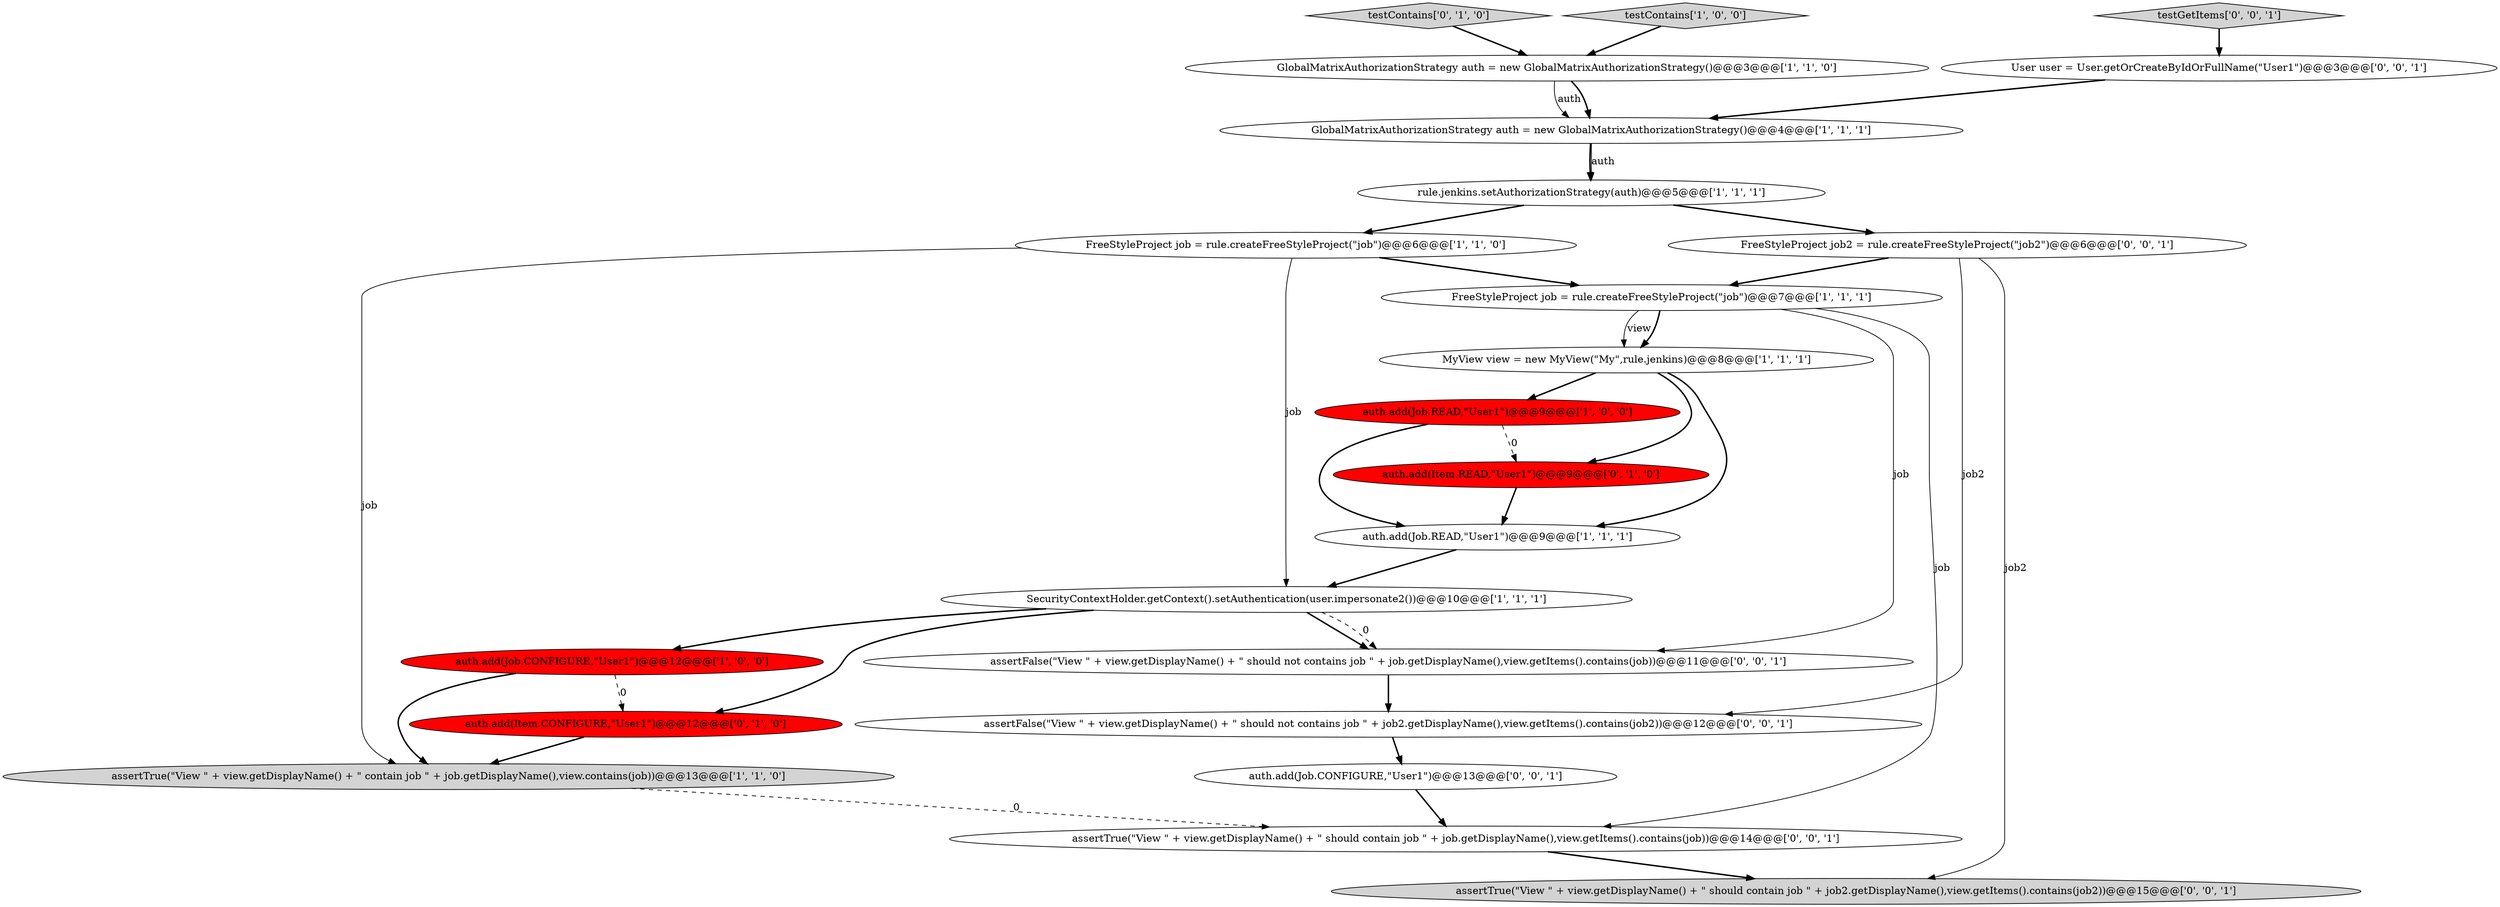 digraph {
20 [style = filled, label = "assertFalse(\"View \" + view.getDisplayName() + \" should not contains job \" + job.getDisplayName(),view.getItems().contains(job))@@@11@@@['0', '0', '1']", fillcolor = white, shape = ellipse image = "AAA0AAABBB3BBB"];
5 [style = filled, label = "assertTrue(\"View \" + view.getDisplayName() + \" contain job \" + job.getDisplayName(),view.contains(job))@@@13@@@['1', '1', '0']", fillcolor = lightgray, shape = ellipse image = "AAA0AAABBB1BBB"];
1 [style = filled, label = "auth.add(Job.READ,\"User1\")@@@9@@@['1', '0', '0']", fillcolor = red, shape = ellipse image = "AAA1AAABBB1BBB"];
2 [style = filled, label = "auth.add(Job.CONFIGURE,\"User1\")@@@12@@@['1', '0', '0']", fillcolor = red, shape = ellipse image = "AAA1AAABBB1BBB"];
9 [style = filled, label = "rule.jenkins.setAuthorizationStrategy(auth)@@@5@@@['1', '1', '1']", fillcolor = white, shape = ellipse image = "AAA0AAABBB1BBB"];
17 [style = filled, label = "auth.add(Job.CONFIGURE,\"User1\")@@@13@@@['0', '0', '1']", fillcolor = white, shape = ellipse image = "AAA0AAABBB3BBB"];
8 [style = filled, label = "GlobalMatrixAuthorizationStrategy auth = new GlobalMatrixAuthorizationStrategy()@@@3@@@['1', '1', '0']", fillcolor = white, shape = ellipse image = "AAA0AAABBB1BBB"];
12 [style = filled, label = "testContains['0', '1', '0']", fillcolor = lightgray, shape = diamond image = "AAA0AAABBB2BBB"];
19 [style = filled, label = "assertTrue(\"View \" + view.getDisplayName() + \" should contain job \" + job.getDisplayName(),view.getItems().contains(job))@@@14@@@['0', '0', '1']", fillcolor = white, shape = ellipse image = "AAA0AAABBB3BBB"];
7 [style = filled, label = "FreeStyleProject job = rule.createFreeStyleProject(\"job\")@@@6@@@['1', '1', '0']", fillcolor = white, shape = ellipse image = "AAA0AAABBB1BBB"];
15 [style = filled, label = "testGetItems['0', '0', '1']", fillcolor = lightgray, shape = diamond image = "AAA0AAABBB3BBB"];
0 [style = filled, label = "GlobalMatrixAuthorizationStrategy auth = new GlobalMatrixAuthorizationStrategy()@@@4@@@['1', '1', '1']", fillcolor = white, shape = ellipse image = "AAA0AAABBB1BBB"];
14 [style = filled, label = "auth.add(Item.CONFIGURE,\"User1\")@@@12@@@['0', '1', '0']", fillcolor = red, shape = ellipse image = "AAA1AAABBB2BBB"];
21 [style = filled, label = "assertFalse(\"View \" + view.getDisplayName() + \" should not contains job \" + job2.getDisplayName(),view.getItems().contains(job2))@@@12@@@['0', '0', '1']", fillcolor = white, shape = ellipse image = "AAA0AAABBB3BBB"];
10 [style = filled, label = "FreeStyleProject job = rule.createFreeStyleProject(\"job\")@@@7@@@['1', '1', '1']", fillcolor = white, shape = ellipse image = "AAA0AAABBB1BBB"];
18 [style = filled, label = "User user = User.getOrCreateByIdOrFullName(\"User1\")@@@3@@@['0', '0', '1']", fillcolor = white, shape = ellipse image = "AAA0AAABBB3BBB"];
22 [style = filled, label = "assertTrue(\"View \" + view.getDisplayName() + \" should contain job \" + job2.getDisplayName(),view.getItems().contains(job2))@@@15@@@['0', '0', '1']", fillcolor = lightgray, shape = ellipse image = "AAA0AAABBB3BBB"];
16 [style = filled, label = "FreeStyleProject job2 = rule.createFreeStyleProject(\"job2\")@@@6@@@['0', '0', '1']", fillcolor = white, shape = ellipse image = "AAA0AAABBB3BBB"];
3 [style = filled, label = "SecurityContextHolder.getContext().setAuthentication(user.impersonate2())@@@10@@@['1', '1', '1']", fillcolor = white, shape = ellipse image = "AAA0AAABBB1BBB"];
13 [style = filled, label = "auth.add(Item.READ,\"User1\")@@@9@@@['0', '1', '0']", fillcolor = red, shape = ellipse image = "AAA1AAABBB2BBB"];
11 [style = filled, label = "MyView view = new MyView(\"My\",rule.jenkins)@@@8@@@['1', '1', '1']", fillcolor = white, shape = ellipse image = "AAA0AAABBB1BBB"];
4 [style = filled, label = "auth.add(Job.READ,\"User1\")@@@9@@@['1', '1', '1']", fillcolor = white, shape = ellipse image = "AAA0AAABBB1BBB"];
6 [style = filled, label = "testContains['1', '0', '0']", fillcolor = lightgray, shape = diamond image = "AAA0AAABBB1BBB"];
16->22 [style = solid, label="job2"];
4->3 [style = bold, label=""];
1->4 [style = bold, label=""];
0->9 [style = bold, label=""];
10->11 [style = solid, label="view"];
7->10 [style = bold, label=""];
11->1 [style = bold, label=""];
16->10 [style = bold, label=""];
8->0 [style = solid, label="auth"];
3->14 [style = bold, label=""];
10->19 [style = solid, label="job"];
11->4 [style = bold, label=""];
9->7 [style = bold, label=""];
15->18 [style = bold, label=""];
17->19 [style = bold, label=""];
9->16 [style = bold, label=""];
20->21 [style = bold, label=""];
8->0 [style = bold, label=""];
1->13 [style = dashed, label="0"];
3->20 [style = bold, label=""];
16->21 [style = solid, label="job2"];
2->14 [style = dashed, label="0"];
3->2 [style = bold, label=""];
0->9 [style = solid, label="auth"];
12->8 [style = bold, label=""];
11->13 [style = bold, label=""];
6->8 [style = bold, label=""];
10->20 [style = solid, label="job"];
3->20 [style = dashed, label="0"];
7->3 [style = solid, label="job"];
7->5 [style = solid, label="job"];
5->19 [style = dashed, label="0"];
19->22 [style = bold, label=""];
21->17 [style = bold, label=""];
13->4 [style = bold, label=""];
18->0 [style = bold, label=""];
2->5 [style = bold, label=""];
14->5 [style = bold, label=""];
10->11 [style = bold, label=""];
}
